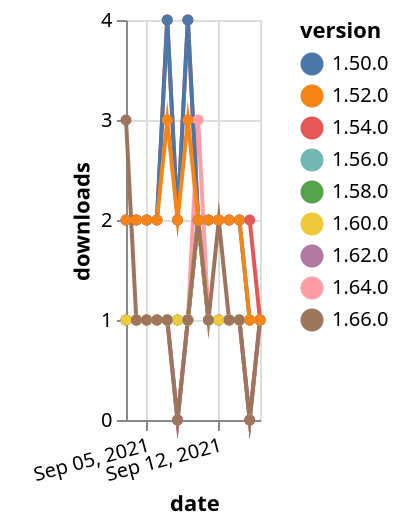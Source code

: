 {"$schema": "https://vega.github.io/schema/vega-lite/v5.json", "description": "A simple bar chart with embedded data.", "data": {"values": [{"date": "2021-09-03", "total": 236, "delta": 1, "version": "1.56.0"}, {"date": "2021-09-04", "total": 237, "delta": 1, "version": "1.56.0"}, {"date": "2021-09-05", "total": 238, "delta": 1, "version": "1.56.0"}, {"date": "2021-09-06", "total": 239, "delta": 1, "version": "1.56.0"}, {"date": "2021-09-07", "total": 240, "delta": 1, "version": "1.56.0"}, {"date": "2021-09-08", "total": 241, "delta": 1, "version": "1.56.0"}, {"date": "2021-09-09", "total": 242, "delta": 1, "version": "1.56.0"}, {"date": "2021-09-10", "total": 244, "delta": 2, "version": "1.56.0"}, {"date": "2021-09-11", "total": 245, "delta": 1, "version": "1.56.0"}, {"date": "2021-09-12", "total": 246, "delta": 1, "version": "1.56.0"}, {"date": "2021-09-13", "total": 247, "delta": 1, "version": "1.56.0"}, {"date": "2021-09-14", "total": 248, "delta": 1, "version": "1.56.0"}, {"date": "2021-09-15", "total": 249, "delta": 1, "version": "1.56.0"}, {"date": "2021-09-16", "total": 250, "delta": 1, "version": "1.56.0"}, {"date": "2021-09-03", "total": 186, "delta": 1, "version": "1.64.0"}, {"date": "2021-09-04", "total": 187, "delta": 1, "version": "1.64.0"}, {"date": "2021-09-05", "total": 188, "delta": 1, "version": "1.64.0"}, {"date": "2021-09-06", "total": 189, "delta": 1, "version": "1.64.0"}, {"date": "2021-09-07", "total": 190, "delta": 1, "version": "1.64.0"}, {"date": "2021-09-08", "total": 190, "delta": 0, "version": "1.64.0"}, {"date": "2021-09-09", "total": 191, "delta": 1, "version": "1.64.0"}, {"date": "2021-09-10", "total": 194, "delta": 3, "version": "1.64.0"}, {"date": "2021-09-11", "total": 195, "delta": 1, "version": "1.64.0"}, {"date": "2021-09-12", "total": 196, "delta": 1, "version": "1.64.0"}, {"date": "2021-09-13", "total": 197, "delta": 1, "version": "1.64.0"}, {"date": "2021-09-14", "total": 198, "delta": 1, "version": "1.64.0"}, {"date": "2021-09-15", "total": 198, "delta": 0, "version": "1.64.0"}, {"date": "2021-09-16", "total": 199, "delta": 1, "version": "1.64.0"}, {"date": "2021-09-03", "total": 2453, "delta": 2, "version": "1.54.0"}, {"date": "2021-09-04", "total": 2455, "delta": 2, "version": "1.54.0"}, {"date": "2021-09-05", "total": 2457, "delta": 2, "version": "1.54.0"}, {"date": "2021-09-06", "total": 2459, "delta": 2, "version": "1.54.0"}, {"date": "2021-09-07", "total": 2463, "delta": 4, "version": "1.54.0"}, {"date": "2021-09-08", "total": 2465, "delta": 2, "version": "1.54.0"}, {"date": "2021-09-09", "total": 2469, "delta": 4, "version": "1.54.0"}, {"date": "2021-09-10", "total": 2471, "delta": 2, "version": "1.54.0"}, {"date": "2021-09-11", "total": 2473, "delta": 2, "version": "1.54.0"}, {"date": "2021-09-12", "total": 2475, "delta": 2, "version": "1.54.0"}, {"date": "2021-09-13", "total": 2477, "delta": 2, "version": "1.54.0"}, {"date": "2021-09-14", "total": 2479, "delta": 2, "version": "1.54.0"}, {"date": "2021-09-15", "total": 2481, "delta": 2, "version": "1.54.0"}, {"date": "2021-09-16", "total": 2482, "delta": 1, "version": "1.54.0"}, {"date": "2021-09-03", "total": 204, "delta": 1, "version": "1.58.0"}, {"date": "2021-09-04", "total": 205, "delta": 1, "version": "1.58.0"}, {"date": "2021-09-05", "total": 206, "delta": 1, "version": "1.58.0"}, {"date": "2021-09-06", "total": 207, "delta": 1, "version": "1.58.0"}, {"date": "2021-09-07", "total": 208, "delta": 1, "version": "1.58.0"}, {"date": "2021-09-08", "total": 209, "delta": 1, "version": "1.58.0"}, {"date": "2021-09-09", "total": 210, "delta": 1, "version": "1.58.0"}, {"date": "2021-09-10", "total": 212, "delta": 2, "version": "1.58.0"}, {"date": "2021-09-11", "total": 213, "delta": 1, "version": "1.58.0"}, {"date": "2021-09-12", "total": 214, "delta": 1, "version": "1.58.0"}, {"date": "2021-09-13", "total": 215, "delta": 1, "version": "1.58.0"}, {"date": "2021-09-14", "total": 216, "delta": 1, "version": "1.58.0"}, {"date": "2021-09-15", "total": 217, "delta": 1, "version": "1.58.0"}, {"date": "2021-09-16", "total": 218, "delta": 1, "version": "1.58.0"}, {"date": "2021-09-03", "total": 3074, "delta": 2, "version": "1.50.0"}, {"date": "2021-09-04", "total": 3076, "delta": 2, "version": "1.50.0"}, {"date": "2021-09-05", "total": 3078, "delta": 2, "version": "1.50.0"}, {"date": "2021-09-06", "total": 3080, "delta": 2, "version": "1.50.0"}, {"date": "2021-09-07", "total": 3084, "delta": 4, "version": "1.50.0"}, {"date": "2021-09-08", "total": 3086, "delta": 2, "version": "1.50.0"}, {"date": "2021-09-09", "total": 3090, "delta": 4, "version": "1.50.0"}, {"date": "2021-09-10", "total": 3092, "delta": 2, "version": "1.50.0"}, {"date": "2021-09-11", "total": 3094, "delta": 2, "version": "1.50.0"}, {"date": "2021-09-12", "total": 3096, "delta": 2, "version": "1.50.0"}, {"date": "2021-09-13", "total": 3098, "delta": 2, "version": "1.50.0"}, {"date": "2021-09-14", "total": 3100, "delta": 2, "version": "1.50.0"}, {"date": "2021-09-15", "total": 3101, "delta": 1, "version": "1.50.0"}, {"date": "2021-09-16", "total": 3102, "delta": 1, "version": "1.50.0"}, {"date": "2021-09-03", "total": 158, "delta": 1, "version": "1.62.0"}, {"date": "2021-09-04", "total": 159, "delta": 1, "version": "1.62.0"}, {"date": "2021-09-05", "total": 160, "delta": 1, "version": "1.62.0"}, {"date": "2021-09-06", "total": 161, "delta": 1, "version": "1.62.0"}, {"date": "2021-09-07", "total": 162, "delta": 1, "version": "1.62.0"}, {"date": "2021-09-08", "total": 162, "delta": 0, "version": "1.62.0"}, {"date": "2021-09-09", "total": 163, "delta": 1, "version": "1.62.0"}, {"date": "2021-09-10", "total": 165, "delta": 2, "version": "1.62.0"}, {"date": "2021-09-11", "total": 166, "delta": 1, "version": "1.62.0"}, {"date": "2021-09-12", "total": 167, "delta": 1, "version": "1.62.0"}, {"date": "2021-09-13", "total": 168, "delta": 1, "version": "1.62.0"}, {"date": "2021-09-14", "total": 169, "delta": 1, "version": "1.62.0"}, {"date": "2021-09-15", "total": 169, "delta": 0, "version": "1.62.0"}, {"date": "2021-09-16", "total": 170, "delta": 1, "version": "1.62.0"}, {"date": "2021-09-03", "total": 186, "delta": 1, "version": "1.60.0"}, {"date": "2021-09-04", "total": 187, "delta": 1, "version": "1.60.0"}, {"date": "2021-09-05", "total": 188, "delta": 1, "version": "1.60.0"}, {"date": "2021-09-06", "total": 189, "delta": 1, "version": "1.60.0"}, {"date": "2021-09-07", "total": 190, "delta": 1, "version": "1.60.0"}, {"date": "2021-09-08", "total": 191, "delta": 1, "version": "1.60.0"}, {"date": "2021-09-09", "total": 192, "delta": 1, "version": "1.60.0"}, {"date": "2021-09-10", "total": 194, "delta": 2, "version": "1.60.0"}, {"date": "2021-09-11", "total": 195, "delta": 1, "version": "1.60.0"}, {"date": "2021-09-12", "total": 196, "delta": 1, "version": "1.60.0"}, {"date": "2021-09-13", "total": 197, "delta": 1, "version": "1.60.0"}, {"date": "2021-09-14", "total": 198, "delta": 1, "version": "1.60.0"}, {"date": "2021-09-15", "total": 199, "delta": 1, "version": "1.60.0"}, {"date": "2021-09-16", "total": 200, "delta": 1, "version": "1.60.0"}, {"date": "2021-09-03", "total": 126, "delta": 3, "version": "1.66.0"}, {"date": "2021-09-04", "total": 127, "delta": 1, "version": "1.66.0"}, {"date": "2021-09-05", "total": 128, "delta": 1, "version": "1.66.0"}, {"date": "2021-09-06", "total": 129, "delta": 1, "version": "1.66.0"}, {"date": "2021-09-07", "total": 130, "delta": 1, "version": "1.66.0"}, {"date": "2021-09-08", "total": 130, "delta": 0, "version": "1.66.0"}, {"date": "2021-09-09", "total": 131, "delta": 1, "version": "1.66.0"}, {"date": "2021-09-10", "total": 133, "delta": 2, "version": "1.66.0"}, {"date": "2021-09-11", "total": 134, "delta": 1, "version": "1.66.0"}, {"date": "2021-09-12", "total": 136, "delta": 2, "version": "1.66.0"}, {"date": "2021-09-13", "total": 137, "delta": 1, "version": "1.66.0"}, {"date": "2021-09-14", "total": 138, "delta": 1, "version": "1.66.0"}, {"date": "2021-09-15", "total": 138, "delta": 0, "version": "1.66.0"}, {"date": "2021-09-16", "total": 139, "delta": 1, "version": "1.66.0"}, {"date": "2021-09-03", "total": 2552, "delta": 2, "version": "1.52.0"}, {"date": "2021-09-04", "total": 2554, "delta": 2, "version": "1.52.0"}, {"date": "2021-09-05", "total": 2556, "delta": 2, "version": "1.52.0"}, {"date": "2021-09-06", "total": 2558, "delta": 2, "version": "1.52.0"}, {"date": "2021-09-07", "total": 2561, "delta": 3, "version": "1.52.0"}, {"date": "2021-09-08", "total": 2563, "delta": 2, "version": "1.52.0"}, {"date": "2021-09-09", "total": 2566, "delta": 3, "version": "1.52.0"}, {"date": "2021-09-10", "total": 2568, "delta": 2, "version": "1.52.0"}, {"date": "2021-09-11", "total": 2570, "delta": 2, "version": "1.52.0"}, {"date": "2021-09-12", "total": 2572, "delta": 2, "version": "1.52.0"}, {"date": "2021-09-13", "total": 2574, "delta": 2, "version": "1.52.0"}, {"date": "2021-09-14", "total": 2576, "delta": 2, "version": "1.52.0"}, {"date": "2021-09-15", "total": 2577, "delta": 1, "version": "1.52.0"}, {"date": "2021-09-16", "total": 2578, "delta": 1, "version": "1.52.0"}]}, "width": "container", "mark": {"type": "line", "point": {"filled": true}}, "encoding": {"x": {"field": "date", "type": "temporal", "timeUnit": "yearmonthdate", "title": "date", "axis": {"labelAngle": -15}}, "y": {"field": "delta", "type": "quantitative", "title": "downloads"}, "color": {"field": "version", "type": "nominal"}, "tooltip": {"field": "delta"}}}